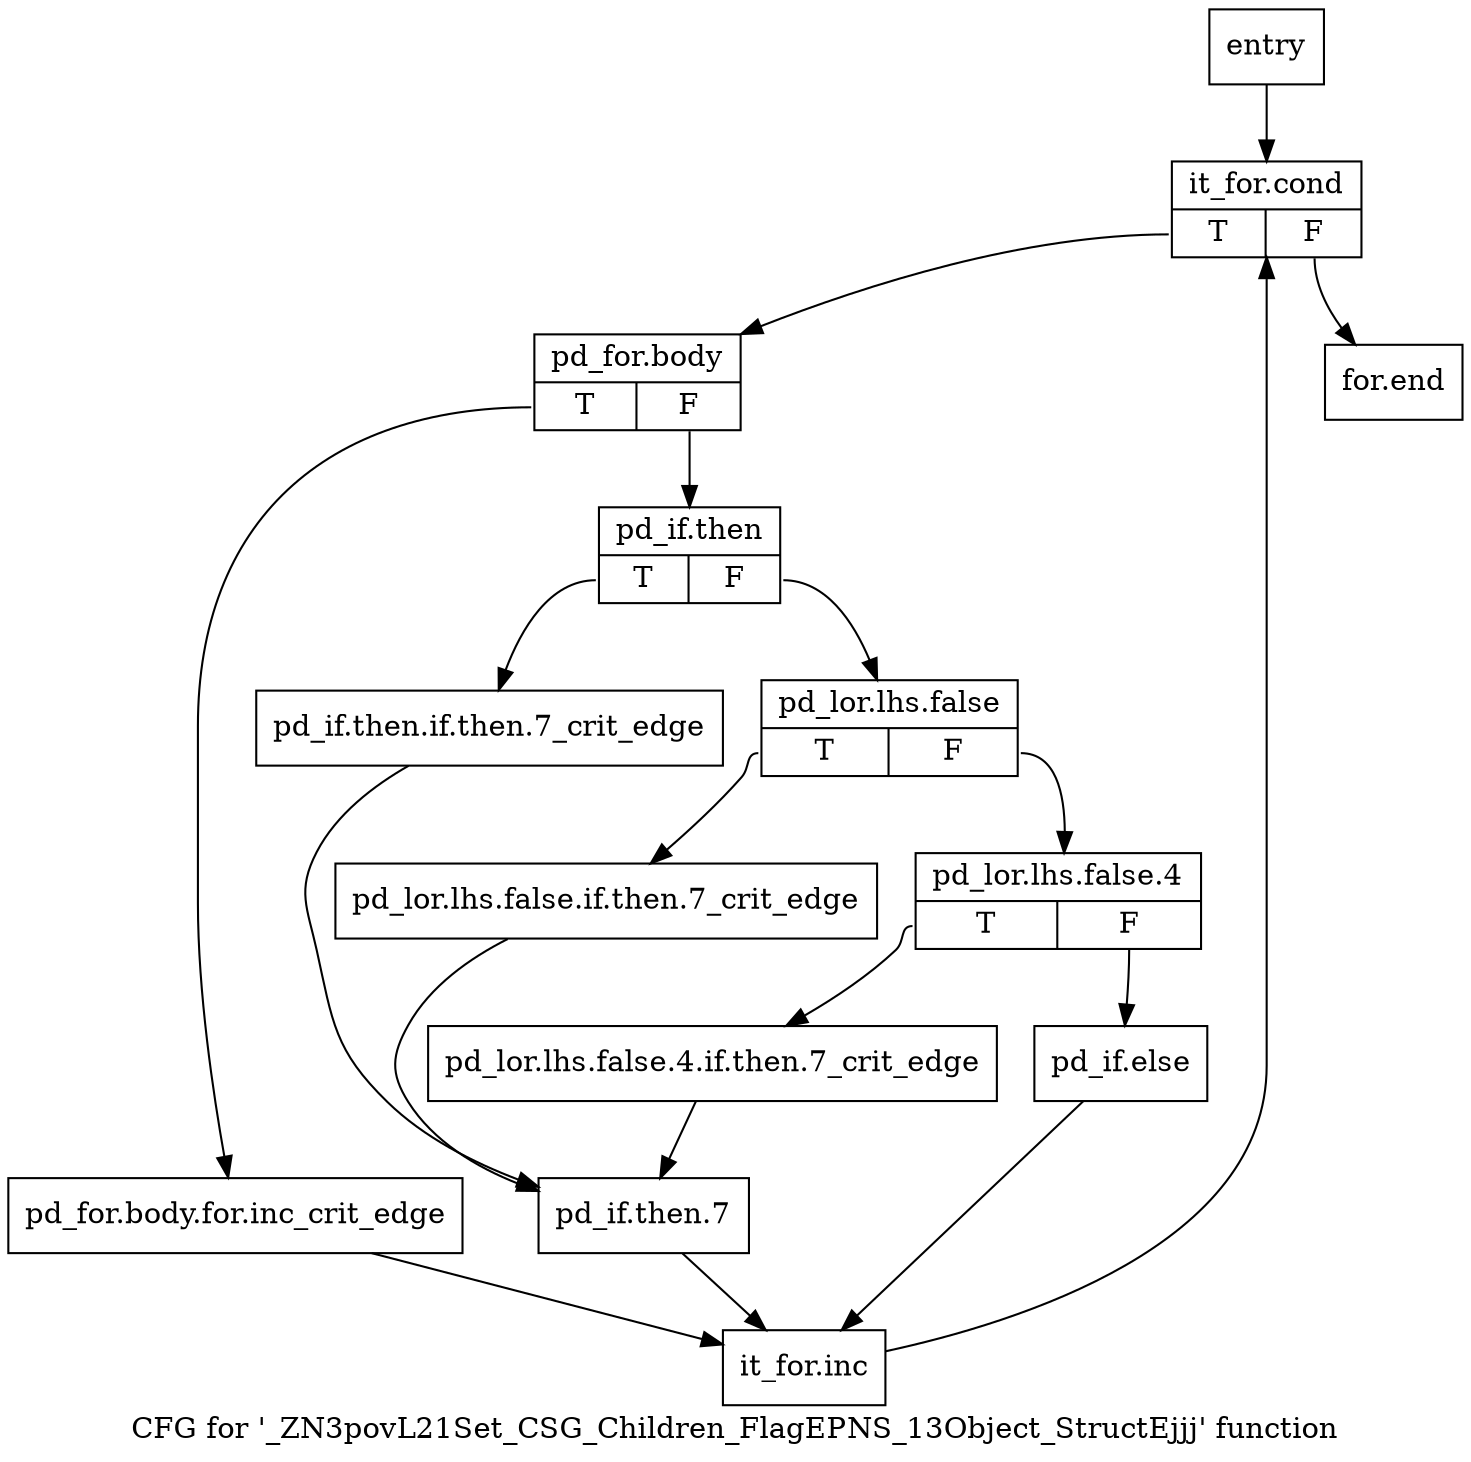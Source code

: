 digraph "CFG for '_ZN3povL21Set_CSG_Children_FlagEPNS_13Object_StructEjjj' function" {
	label="CFG for '_ZN3povL21Set_CSG_Children_FlagEPNS_13Object_StructEjjj' function";

	Node0x1879700 [shape=record,label="{entry}"];
	Node0x1879700 -> Node0x1879750;
	Node0x1879750 [shape=record,label="{it_for.cond|{<s0>T|<s1>F}}"];
	Node0x1879750:s0 -> Node0x18797a0;
	Node0x1879750:s1 -> Node0x1879b10;
	Node0x18797a0 [shape=record,label="{pd_for.body|{<s0>T|<s1>F}}"];
	Node0x18797a0:s0 -> Node0x18797f0;
	Node0x18797a0:s1 -> Node0x1879840;
	Node0x18797f0 [shape=record,label="{pd_for.body.for.inc_crit_edge}"];
	Node0x18797f0 -> Node0x1879ac0;
	Node0x1879840 [shape=record,label="{pd_if.then|{<s0>T|<s1>F}}"];
	Node0x1879840:s0 -> Node0x1879890;
	Node0x1879840:s1 -> Node0x18798e0;
	Node0x1879890 [shape=record,label="{pd_if.then.if.then.7_crit_edge}"];
	Node0x1879890 -> Node0x1879a20;
	Node0x18798e0 [shape=record,label="{pd_lor.lhs.false|{<s0>T|<s1>F}}"];
	Node0x18798e0:s0 -> Node0x1879930;
	Node0x18798e0:s1 -> Node0x1879980;
	Node0x1879930 [shape=record,label="{pd_lor.lhs.false.if.then.7_crit_edge}"];
	Node0x1879930 -> Node0x1879a20;
	Node0x1879980 [shape=record,label="{pd_lor.lhs.false.4|{<s0>T|<s1>F}}"];
	Node0x1879980:s0 -> Node0x18799d0;
	Node0x1879980:s1 -> Node0x1879a70;
	Node0x18799d0 [shape=record,label="{pd_lor.lhs.false.4.if.then.7_crit_edge}"];
	Node0x18799d0 -> Node0x1879a20;
	Node0x1879a20 [shape=record,label="{pd_if.then.7}"];
	Node0x1879a20 -> Node0x1879ac0;
	Node0x1879a70 [shape=record,label="{pd_if.else}"];
	Node0x1879a70 -> Node0x1879ac0;
	Node0x1879ac0 [shape=record,label="{it_for.inc}"];
	Node0x1879ac0 -> Node0x1879750;
	Node0x1879b10 [shape=record,label="{for.end}"];
}
